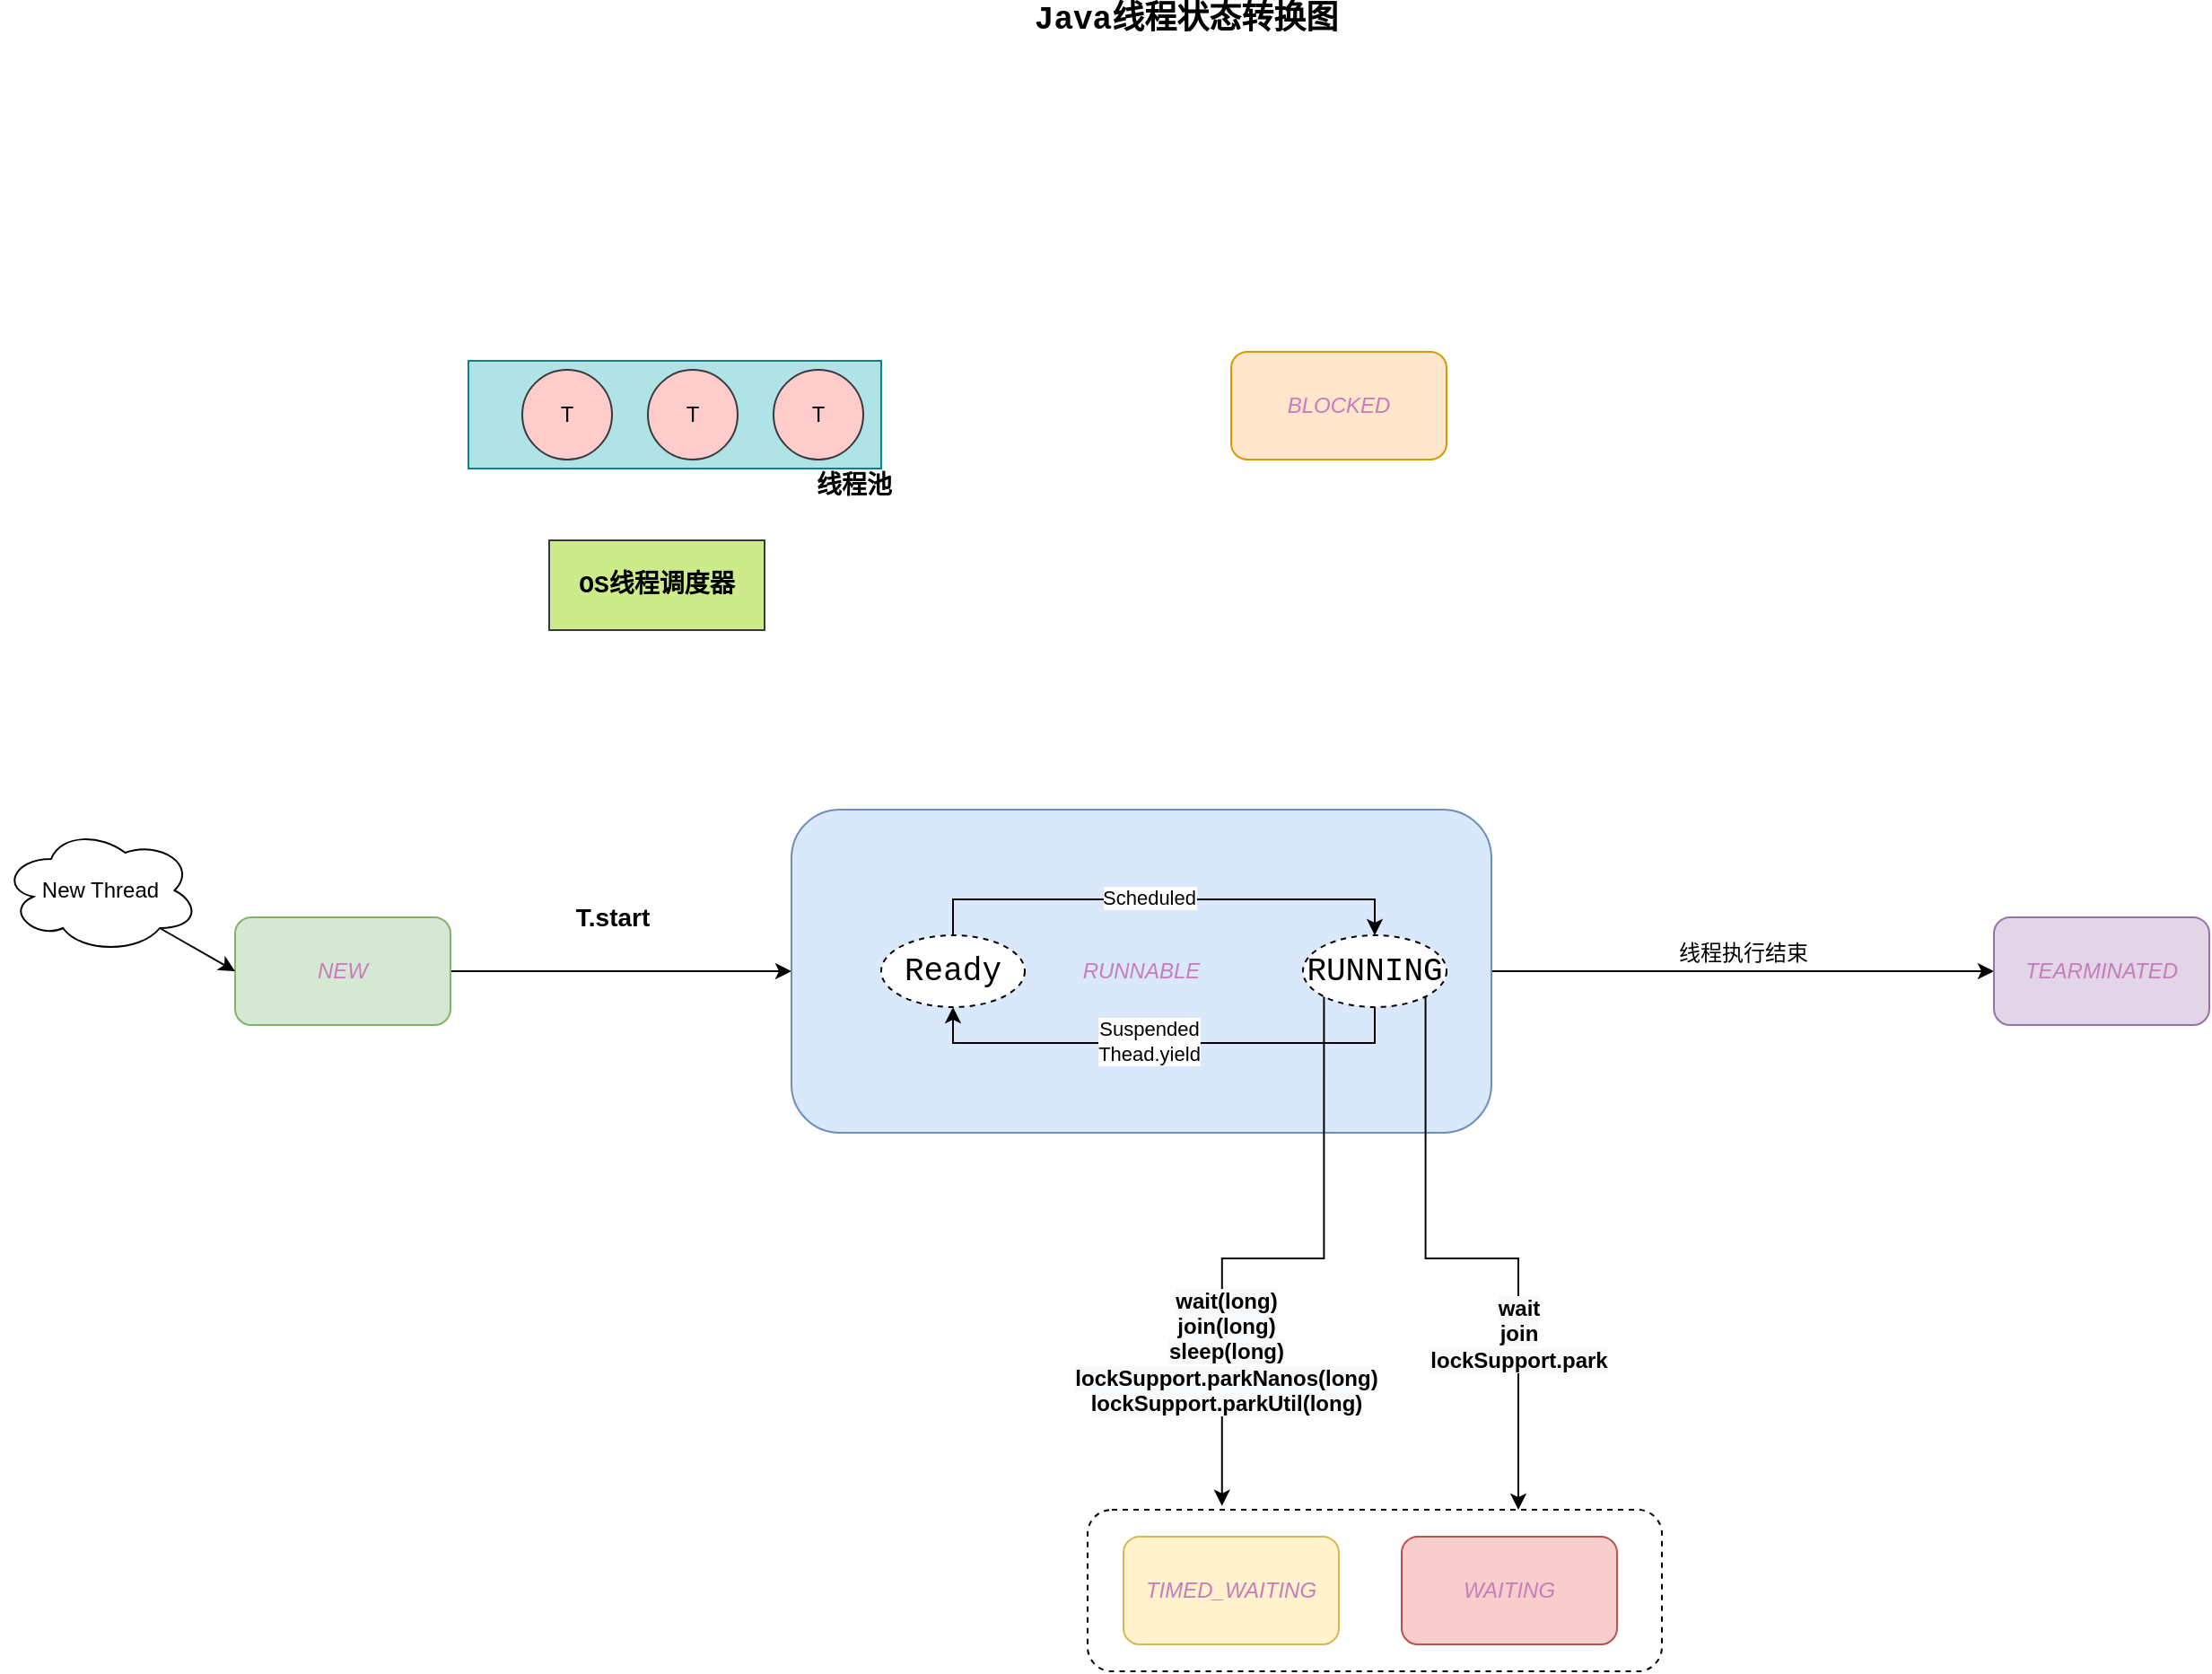 <mxfile version="13.6.2" type="device"><diagram id="rkHfBDtmNz6OZal4FKgc" name="Page-1"><mxGraphModel dx="2031" dy="1163" grid="1" gridSize="10" guides="1" tooltips="1" connect="1" arrows="1" fold="1" page="1" pageScale="1" pageWidth="3300" pageHeight="2339" math="0" shadow="0"><root><mxCell id="0"/><mxCell id="1" parent="0"/><mxCell id="bbcDHqsfyarTydDkAxhI-26" value="" style="rounded=1;whiteSpace=wrap;html=1;fontFamily=Courier New;fontSize=14;dashed=1;" parent="1" vertex="1"><mxGeometry x="1065" y="1000" width="320" height="90" as="geometry"/></mxCell><mxCell id="bbcDHqsfyarTydDkAxhI-15" value="" style="edgeStyle=orthogonalEdgeStyle;rounded=0;orthogonalLoop=1;jettySize=auto;html=1;" parent="1" source="bbcDHqsfyarTydDkAxhI-5" target="bbcDHqsfyarTydDkAxhI-6" edge="1"><mxGeometry relative="1" as="geometry"/></mxCell><mxCell id="bbcDHqsfyarTydDkAxhI-5" value="&lt;font color=&quot;#c77dbb&quot;&gt;&lt;i&gt;NEW&lt;/i&gt;&lt;/font&gt;" style="rounded=1;whiteSpace=wrap;html=1;fillColor=#d5e8d4;strokeColor=#82b366;" parent="1" vertex="1"><mxGeometry x="590" y="670" width="120" height="60" as="geometry"/></mxCell><mxCell id="7w76jTsqlPXLJ899ytpl-1" style="edgeStyle=orthogonalEdgeStyle;rounded=0;orthogonalLoop=1;jettySize=auto;html=1;exitX=1;exitY=0.5;exitDx=0;exitDy=0;entryX=0;entryY=0.5;entryDx=0;entryDy=0;" edge="1" parent="1" source="bbcDHqsfyarTydDkAxhI-6" target="bbcDHqsfyarTydDkAxhI-10"><mxGeometry relative="1" as="geometry"/></mxCell><mxCell id="bbcDHqsfyarTydDkAxhI-6" value="&lt;font color=&quot;#c77dbb&quot;&gt;&lt;i&gt;RUNNABLE&lt;/i&gt;&lt;/font&gt;" style="rounded=1;whiteSpace=wrap;html=1;fillColor=#dae8fc;strokeColor=#6c8ebf;" parent="1" vertex="1"><mxGeometry x="900" y="610" width="390" height="180" as="geometry"/></mxCell><mxCell id="bbcDHqsfyarTydDkAxhI-8" value="&lt;i style=&quot;color: rgb(199 , 125 , 187)&quot;&gt;TIMED_WAITING&lt;/i&gt;" style="rounded=1;whiteSpace=wrap;html=1;fillColor=#fff2cc;strokeColor=#d6b656;" parent="1" vertex="1"><mxGeometry x="1085" y="1015" width="120" height="60" as="geometry"/></mxCell><mxCell id="bbcDHqsfyarTydDkAxhI-9" value="&lt;font color=&quot;#c77dbb&quot;&gt;&lt;i&gt;WAITING&lt;/i&gt;&lt;/font&gt;" style="rounded=1;whiteSpace=wrap;html=1;fillColor=#f8cecc;strokeColor=#b85450;" parent="1" vertex="1"><mxGeometry x="1240" y="1015" width="120" height="60" as="geometry"/></mxCell><mxCell id="bbcDHqsfyarTydDkAxhI-10" value="&lt;font color=&quot;#c77dbb&quot;&gt;&lt;i&gt;TEARMINATED&lt;/i&gt;&lt;/font&gt;" style="rounded=1;whiteSpace=wrap;html=1;fillColor=#e1d5e7;strokeColor=#9673a6;" parent="1" vertex="1"><mxGeometry x="1570" y="670" width="120" height="60" as="geometry"/></mxCell><mxCell id="bbcDHqsfyarTydDkAxhI-13" value="New Thread" style="ellipse;shape=cloud;whiteSpace=wrap;html=1;" parent="1" vertex="1"><mxGeometry x="460" y="620" width="110" height="70" as="geometry"/></mxCell><mxCell id="bbcDHqsfyarTydDkAxhI-14" value="" style="endArrow=classic;html=1;exitX=0.8;exitY=0.8;exitDx=0;exitDy=0;exitPerimeter=0;entryX=0;entryY=0.5;entryDx=0;entryDy=0;" parent="1" source="bbcDHqsfyarTydDkAxhI-13" target="bbcDHqsfyarTydDkAxhI-5" edge="1"><mxGeometry width="50" height="50" relative="1" as="geometry"><mxPoint x="560" y="720" as="sourcePoint"/><mxPoint x="610" y="670" as="targetPoint"/></mxGeometry></mxCell><mxCell id="bbcDHqsfyarTydDkAxhI-16" value="T.start" style="text;html=1;align=center;verticalAlign=middle;resizable=0;points=[];autosize=1;fontStyle=1;fontSize=14;" parent="1" vertex="1"><mxGeometry x="770" y="660" width="60" height="20" as="geometry"/></mxCell><mxCell id="bbcDHqsfyarTydDkAxhI-18" value="" style="rounded=0;whiteSpace=wrap;html=1;fillColor=#b0e3e6;strokeColor=#0e8088;" parent="1" vertex="1"><mxGeometry x="720" y="360" width="230" height="60" as="geometry"/></mxCell><mxCell id="bbcDHqsfyarTydDkAxhI-19" value="&lt;p style=&quot;font-size: 14px;&quot;&gt;线程池&lt;/p&gt;" style="text;html=1;strokeColor=none;fillColor=none;align=center;verticalAlign=middle;whiteSpace=wrap;rounded=0;fontStyle=1;fontFamily=Courier New;fontSize=14;" parent="1" vertex="1"><mxGeometry x="910" y="420" width="50" height="20" as="geometry"/></mxCell><mxCell id="bbcDHqsfyarTydDkAxhI-20" value="T" style="ellipse;whiteSpace=wrap;html=1;aspect=fixed;fillColor=#ffcccc;strokeColor=#36393d;" parent="1" vertex="1"><mxGeometry x="820" y="365" width="50" height="50" as="geometry"/></mxCell><mxCell id="bbcDHqsfyarTydDkAxhI-21" value="T" style="ellipse;whiteSpace=wrap;html=1;aspect=fixed;fillColor=#ffcccc;strokeColor=#36393d;" parent="1" vertex="1"><mxGeometry x="750" y="365" width="50" height="50" as="geometry"/></mxCell><mxCell id="bbcDHqsfyarTydDkAxhI-22" value="T" style="ellipse;whiteSpace=wrap;html=1;aspect=fixed;fillColor=#ffcccc;strokeColor=#36393d;" parent="1" vertex="1"><mxGeometry x="890" y="365" width="50" height="50" as="geometry"/></mxCell><mxCell id="bbcDHqsfyarTydDkAxhI-25" value="OS线程调度器" style="rounded=0;whiteSpace=wrap;html=1;fontFamily=Courier New;fontSize=14;fillColor=#cdeb8b;strokeColor=#36393d;fontStyle=1" parent="1" vertex="1"><mxGeometry x="765" y="460" width="120" height="50" as="geometry"/></mxCell><mxCell id="bbcDHqsfyarTydDkAxhI-27" value="Java线程状态转换图" style="text;html=1;strokeColor=none;fillColor=none;align=center;verticalAlign=middle;whiteSpace=wrap;rounded=0;dashed=1;fontFamily=Courier New;fontSize=18;fontStyle=1" parent="1" vertex="1"><mxGeometry x="1020" y="160" width="200" height="20" as="geometry"/></mxCell><mxCell id="7w76jTsqlPXLJ899ytpl-4" style="edgeStyle=orthogonalEdgeStyle;rounded=0;orthogonalLoop=1;jettySize=auto;html=1;exitX=0.5;exitY=0;exitDx=0;exitDy=0;entryX=0.5;entryY=0;entryDx=0;entryDy=0;" edge="1" parent="1" source="bbcDHqsfyarTydDkAxhI-30" target="bbcDHqsfyarTydDkAxhI-36"><mxGeometry relative="1" as="geometry"/></mxCell><mxCell id="7w76jTsqlPXLJ899ytpl-6" value="Scheduled" style="edgeLabel;html=1;align=center;verticalAlign=middle;resizable=0;points=[];" vertex="1" connectable="0" parent="7w76jTsqlPXLJ899ytpl-4"><mxGeometry x="-0.061" y="1" relative="1" as="geometry"><mxPoint as="offset"/></mxGeometry></mxCell><mxCell id="bbcDHqsfyarTydDkAxhI-30" value="Ready" style="ellipse;whiteSpace=wrap;html=1;dashed=1;fontFamily=Courier New;fontSize=18;" parent="1" vertex="1"><mxGeometry x="950" y="680" width="80" height="40" as="geometry"/></mxCell><mxCell id="7w76jTsqlPXLJ899ytpl-5" style="edgeStyle=orthogonalEdgeStyle;rounded=0;orthogonalLoop=1;jettySize=auto;html=1;exitX=0.5;exitY=1;exitDx=0;exitDy=0;entryX=0.5;entryY=1;entryDx=0;entryDy=0;" edge="1" parent="1" source="bbcDHqsfyarTydDkAxhI-36" target="bbcDHqsfyarTydDkAxhI-30"><mxGeometry relative="1" as="geometry"/></mxCell><mxCell id="7w76jTsqlPXLJ899ytpl-7" value="Suspended&lt;br&gt;Thead.yield" style="edgeLabel;html=1;align=center;verticalAlign=middle;resizable=0;points=[];" vertex="1" connectable="0" parent="7w76jTsqlPXLJ899ytpl-5"><mxGeometry x="0.067" y="-1" relative="1" as="geometry"><mxPoint as="offset"/></mxGeometry></mxCell><mxCell id="7w76jTsqlPXLJ899ytpl-8" style="edgeStyle=orthogonalEdgeStyle;rounded=0;orthogonalLoop=1;jettySize=auto;html=1;exitX=1;exitY=1;exitDx=0;exitDy=0;entryX=0.75;entryY=0;entryDx=0;entryDy=0;" edge="1" parent="1" source="bbcDHqsfyarTydDkAxhI-36" target="bbcDHqsfyarTydDkAxhI-26"><mxGeometry relative="1" as="geometry"/></mxCell><mxCell id="7w76jTsqlPXLJ899ytpl-13" value="&lt;span style=&quot;font-size: 12px ; background-color: rgb(248 , 249 , 250)&quot;&gt;wait&lt;/span&gt;&lt;br style=&quot;font-size: 12px ; background-color: rgb(248 , 249 , 250)&quot;&gt;&lt;span style=&quot;font-size: 12px ; background-color: rgb(248 , 249 , 250)&quot;&gt;join&lt;/span&gt;&lt;br style=&quot;font-size: 12px ; background-color: rgb(248 , 249 , 250)&quot;&gt;&lt;span style=&quot;font-size: 12px ; background-color: rgb(248 , 249 , 250)&quot;&gt;lockSupport.park&lt;/span&gt;" style="edgeLabel;html=1;align=center;verticalAlign=middle;resizable=0;points=[];fontStyle=1" vertex="1" connectable="0" parent="7w76jTsqlPXLJ899ytpl-8"><mxGeometry x="0.418" relative="1" as="geometry"><mxPoint as="offset"/></mxGeometry></mxCell><mxCell id="7w76jTsqlPXLJ899ytpl-14" style="edgeStyle=orthogonalEdgeStyle;rounded=0;orthogonalLoop=1;jettySize=auto;html=1;exitX=0;exitY=1;exitDx=0;exitDy=0;entryX=0.234;entryY=-0.024;entryDx=0;entryDy=0;entryPerimeter=0;" edge="1" parent="1" source="bbcDHqsfyarTydDkAxhI-36" target="bbcDHqsfyarTydDkAxhI-26"><mxGeometry relative="1" as="geometry"/></mxCell><mxCell id="7w76jTsqlPXLJ899ytpl-15" value="&lt;span style=&quot;font-weight: 700 ; font-size: 12px ; background-color: rgb(248 , 249 , 250)&quot;&gt;wait(long)&lt;/span&gt;&lt;br style=&quot;font-weight: 700 ; font-size: 12px ; background-color: rgb(248 , 249 , 250)&quot;&gt;&lt;span style=&quot;font-weight: 700 ; font-size: 12px ; background-color: rgb(248 , 249 , 250)&quot;&gt;join&lt;/span&gt;&lt;span style=&quot;font-size: 12px ; font-weight: 700 ; background-color: rgb(248 , 249 , 250)&quot;&gt;(long)&lt;br&gt;&lt;/span&gt;&lt;span style=&quot;font-size: 12px ; font-weight: 700 ; background-color: rgb(248 , 249 , 250)&quot;&gt;sleep&lt;/span&gt;&lt;span style=&quot;font-size: 12px ; font-weight: 700 ; background-color: rgb(248 , 249 , 250)&quot;&gt;(long)&lt;/span&gt;&lt;br style=&quot;font-weight: 700 ; font-size: 12px ; background-color: rgb(248 , 249 , 250)&quot;&gt;&lt;span style=&quot;font-weight: 700 ; font-size: 12px ; background-color: rgb(248 , 249 , 250)&quot;&gt;lockSupport.parkNanos(long)&lt;br&gt;&lt;/span&gt;&lt;span style=&quot;font-size: 12px ; font-weight: 700 ; background-color: rgb(248 , 249 , 250)&quot;&gt;lockSupport.parkUtil(long)&lt;/span&gt;&lt;span style=&quot;font-weight: 700 ; font-size: 12px ; background-color: rgb(248 , 249 , 250)&quot;&gt;&lt;br&gt;&lt;/span&gt;" style="edgeLabel;html=1;align=center;verticalAlign=middle;resizable=0;points=[];" vertex="1" connectable="0" parent="7w76jTsqlPXLJ899ytpl-14"><mxGeometry x="0.496" y="2" relative="1" as="geometry"><mxPoint as="offset"/></mxGeometry></mxCell><mxCell id="bbcDHqsfyarTydDkAxhI-36" value="RUNNING" style="ellipse;whiteSpace=wrap;html=1;dashed=1;fontFamily=Courier New;fontSize=18;" parent="1" vertex="1"><mxGeometry x="1185" y="680" width="80" height="40" as="geometry"/></mxCell><mxCell id="7w76jTsqlPXLJ899ytpl-2" value="线程执行结束" style="text;html=1;align=center;verticalAlign=middle;resizable=0;points=[];autosize=1;" vertex="1" parent="1"><mxGeometry x="1385" y="680" width="90" height="20" as="geometry"/></mxCell><mxCell id="7w76jTsqlPXLJ899ytpl-3" value="&lt;font color=&quot;#c77dbb&quot;&gt;&lt;i&gt;BLOCKED&lt;/i&gt;&lt;/font&gt;" style="rounded=1;whiteSpace=wrap;html=1;fillColor=#ffe6cc;strokeColor=#d79b00;" vertex="1" parent="1"><mxGeometry x="1145" y="355" width="120" height="60" as="geometry"/></mxCell></root></mxGraphModel></diagram></mxfile>